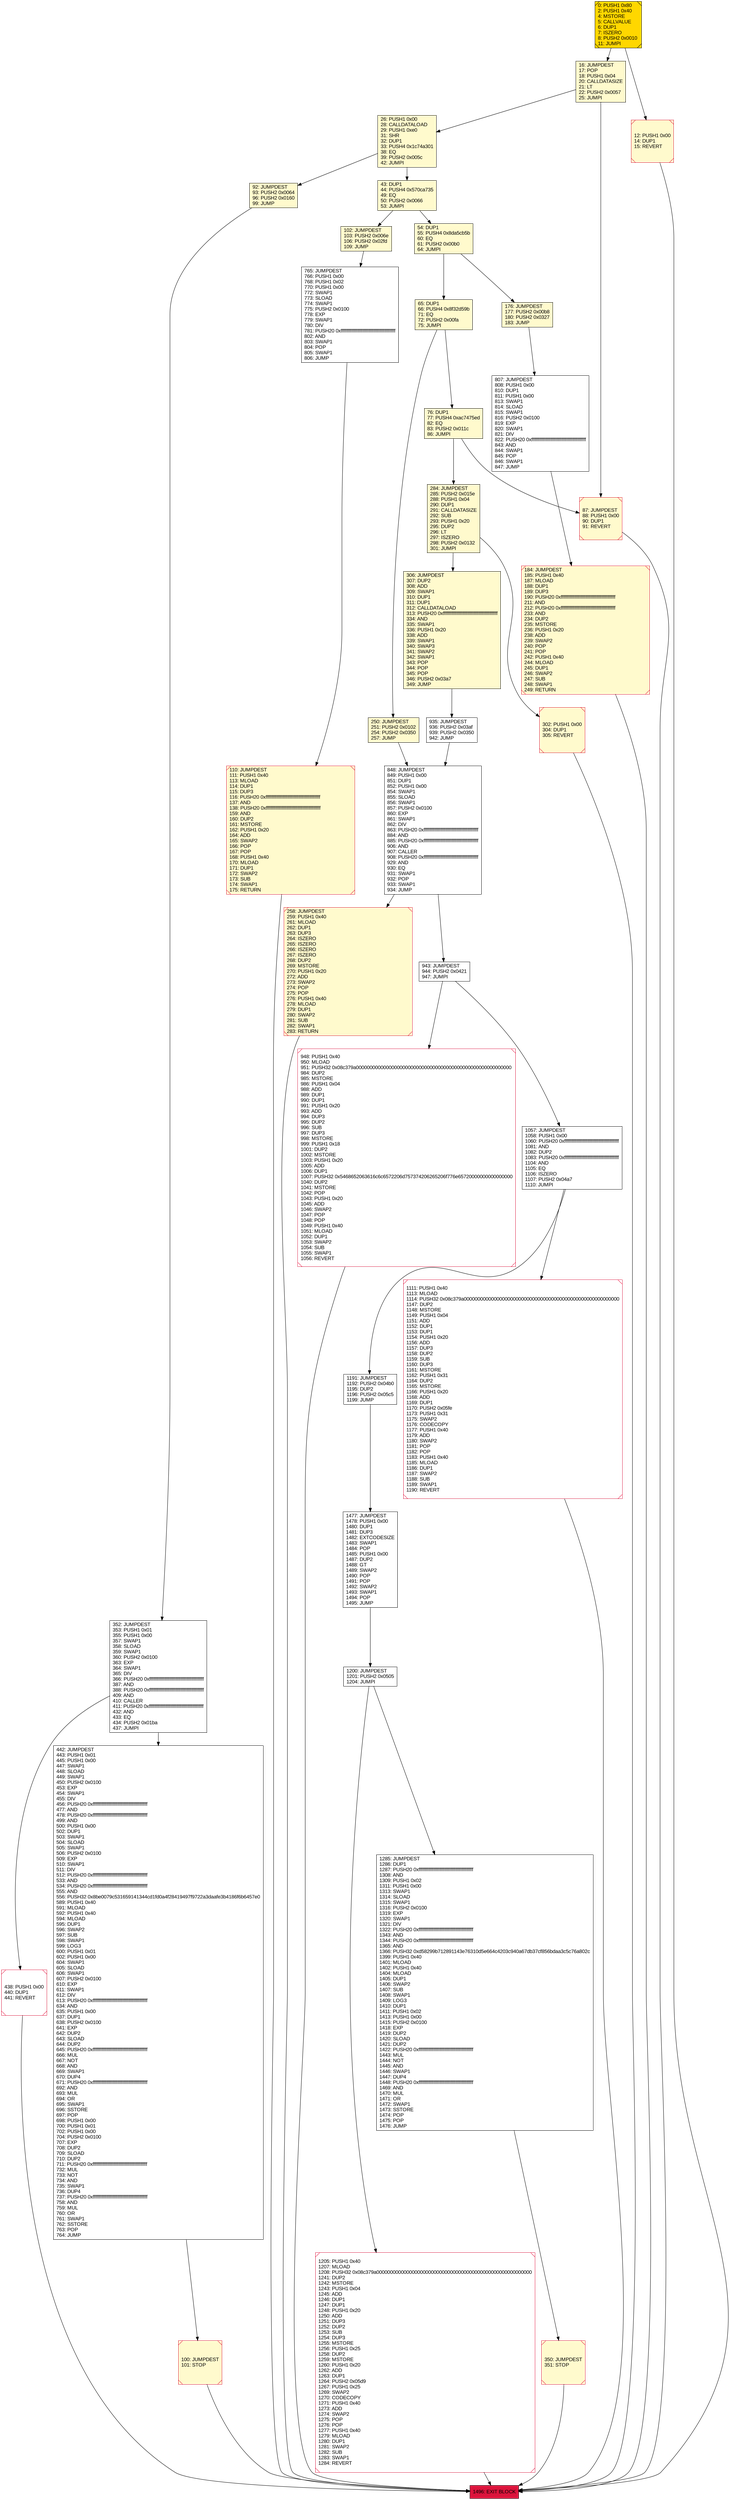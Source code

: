 digraph G {
bgcolor=transparent rankdir=UD;
node [shape=box style=filled color=black fillcolor=white fontname=arial fontcolor=black];
54 [label="54: DUP1\l55: PUSH4 0x8da5cb5b\l60: EQ\l61: PUSH2 0x00b0\l64: JUMPI\l" fillcolor=lemonchiffon ];
1205 [label="1205: PUSH1 0x40\l1207: MLOAD\l1208: PUSH32 0x08c379a000000000000000000000000000000000000000000000000000000000\l1241: DUP2\l1242: MSTORE\l1243: PUSH1 0x04\l1245: ADD\l1246: DUP1\l1247: DUP1\l1248: PUSH1 0x20\l1250: ADD\l1251: DUP3\l1252: DUP2\l1253: SUB\l1254: DUP3\l1255: MSTORE\l1256: PUSH1 0x25\l1258: DUP2\l1259: MSTORE\l1260: PUSH1 0x20\l1262: ADD\l1263: DUP1\l1264: PUSH2 0x05d9\l1267: PUSH1 0x25\l1269: SWAP2\l1270: CODECOPY\l1271: PUSH1 0x40\l1273: ADD\l1274: SWAP2\l1275: POP\l1276: POP\l1277: PUSH1 0x40\l1279: MLOAD\l1280: DUP1\l1281: SWAP2\l1282: SUB\l1283: SWAP1\l1284: REVERT\l" shape=Msquare color=crimson ];
176 [label="176: JUMPDEST\l177: PUSH2 0x00b8\l180: PUSH2 0x0327\l183: JUMP\l" fillcolor=lemonchiffon ];
76 [label="76: DUP1\l77: PUSH4 0xac7475ed\l82: EQ\l83: PUSH2 0x011c\l86: JUMPI\l" fillcolor=lemonchiffon ];
1285 [label="1285: JUMPDEST\l1286: DUP1\l1287: PUSH20 0xffffffffffffffffffffffffffffffffffffffff\l1308: AND\l1309: PUSH1 0x02\l1311: PUSH1 0x00\l1313: SWAP1\l1314: SLOAD\l1315: SWAP1\l1316: PUSH2 0x0100\l1319: EXP\l1320: SWAP1\l1321: DIV\l1322: PUSH20 0xffffffffffffffffffffffffffffffffffffffff\l1343: AND\l1344: PUSH20 0xffffffffffffffffffffffffffffffffffffffff\l1365: AND\l1366: PUSH32 0xd58299b712891143e76310d5e664c4203c940a67db37cf856bdaa3c5c76a802c\l1399: PUSH1 0x40\l1401: MLOAD\l1402: PUSH1 0x40\l1404: MLOAD\l1405: DUP1\l1406: SWAP2\l1407: SUB\l1408: SWAP1\l1409: LOG3\l1410: DUP1\l1411: PUSH1 0x02\l1413: PUSH1 0x00\l1415: PUSH2 0x0100\l1418: EXP\l1419: DUP2\l1420: SLOAD\l1421: DUP2\l1422: PUSH20 0xffffffffffffffffffffffffffffffffffffffff\l1443: MUL\l1444: NOT\l1445: AND\l1446: SWAP1\l1447: DUP4\l1448: PUSH20 0xffffffffffffffffffffffffffffffffffffffff\l1469: AND\l1470: MUL\l1471: OR\l1472: SWAP1\l1473: SSTORE\l1474: POP\l1475: POP\l1476: JUMP\l" ];
352 [label="352: JUMPDEST\l353: PUSH1 0x01\l355: PUSH1 0x00\l357: SWAP1\l358: SLOAD\l359: SWAP1\l360: PUSH2 0x0100\l363: EXP\l364: SWAP1\l365: DIV\l366: PUSH20 0xffffffffffffffffffffffffffffffffffffffff\l387: AND\l388: PUSH20 0xffffffffffffffffffffffffffffffffffffffff\l409: AND\l410: CALLER\l411: PUSH20 0xffffffffffffffffffffffffffffffffffffffff\l432: AND\l433: EQ\l434: PUSH2 0x01ba\l437: JUMPI\l" ];
350 [label="350: JUMPDEST\l351: STOP\l" fillcolor=lemonchiffon shape=Msquare color=crimson ];
43 [label="43: DUP1\l44: PUSH4 0x570ca735\l49: EQ\l50: PUSH2 0x0066\l53: JUMPI\l" fillcolor=lemonchiffon ];
306 [label="306: JUMPDEST\l307: DUP2\l308: ADD\l309: SWAP1\l310: DUP1\l311: DUP1\l312: CALLDATALOAD\l313: PUSH20 0xffffffffffffffffffffffffffffffffffffffff\l334: AND\l335: SWAP1\l336: PUSH1 0x20\l338: ADD\l339: SWAP1\l340: SWAP3\l341: SWAP2\l342: SWAP1\l343: POP\l344: POP\l345: POP\l346: PUSH2 0x03a7\l349: JUMP\l" fillcolor=lemonchiffon ];
302 [label="302: PUSH1 0x00\l304: DUP1\l305: REVERT\l" fillcolor=lemonchiffon shape=Msquare color=crimson ];
948 [label="948: PUSH1 0x40\l950: MLOAD\l951: PUSH32 0x08c379a000000000000000000000000000000000000000000000000000000000\l984: DUP2\l985: MSTORE\l986: PUSH1 0x04\l988: ADD\l989: DUP1\l990: DUP1\l991: PUSH1 0x20\l993: ADD\l994: DUP3\l995: DUP2\l996: SUB\l997: DUP3\l998: MSTORE\l999: PUSH1 0x18\l1001: DUP2\l1002: MSTORE\l1003: PUSH1 0x20\l1005: ADD\l1006: DUP1\l1007: PUSH32 0x5468652063616c6c6572206d757374206265206f776e65720000000000000000\l1040: DUP2\l1041: MSTORE\l1042: POP\l1043: PUSH1 0x20\l1045: ADD\l1046: SWAP2\l1047: POP\l1048: POP\l1049: PUSH1 0x40\l1051: MLOAD\l1052: DUP1\l1053: SWAP2\l1054: SUB\l1055: SWAP1\l1056: REVERT\l" shape=Msquare color=crimson ];
1191 [label="1191: JUMPDEST\l1192: PUSH2 0x04b0\l1195: DUP2\l1196: PUSH2 0x05c5\l1199: JUMP\l" ];
87 [label="87: JUMPDEST\l88: PUSH1 0x00\l90: DUP1\l91: REVERT\l" fillcolor=lemonchiffon shape=Msquare color=crimson ];
102 [label="102: JUMPDEST\l103: PUSH2 0x006e\l106: PUSH2 0x02fd\l109: JUMP\l" fillcolor=lemonchiffon ];
943 [label="943: JUMPDEST\l944: PUSH2 0x0421\l947: JUMPI\l" ];
438 [label="438: PUSH1 0x00\l440: DUP1\l441: REVERT\l" shape=Msquare color=crimson ];
1057 [label="1057: JUMPDEST\l1058: PUSH1 0x00\l1060: PUSH20 0xffffffffffffffffffffffffffffffffffffffff\l1081: AND\l1082: DUP2\l1083: PUSH20 0xffffffffffffffffffffffffffffffffffffffff\l1104: AND\l1105: EQ\l1106: ISZERO\l1107: PUSH2 0x04a7\l1110: JUMPI\l" ];
1496 [label="1496: EXIT BLOCK\l" fillcolor=crimson ];
250 [label="250: JUMPDEST\l251: PUSH2 0x0102\l254: PUSH2 0x0350\l257: JUMP\l" fillcolor=lemonchiffon ];
0 [label="0: PUSH1 0x80\l2: PUSH1 0x40\l4: MSTORE\l5: CALLVALUE\l6: DUP1\l7: ISZERO\l8: PUSH2 0x0010\l11: JUMPI\l" fillcolor=lemonchiffon shape=Msquare fillcolor=gold ];
1111 [label="1111: PUSH1 0x40\l1113: MLOAD\l1114: PUSH32 0x08c379a000000000000000000000000000000000000000000000000000000000\l1147: DUP2\l1148: MSTORE\l1149: PUSH1 0x04\l1151: ADD\l1152: DUP1\l1153: DUP1\l1154: PUSH1 0x20\l1156: ADD\l1157: DUP3\l1158: DUP2\l1159: SUB\l1160: DUP3\l1161: MSTORE\l1162: PUSH1 0x31\l1164: DUP2\l1165: MSTORE\l1166: PUSH1 0x20\l1168: ADD\l1169: DUP1\l1170: PUSH2 0x05fe\l1173: PUSH1 0x31\l1175: SWAP2\l1176: CODECOPY\l1177: PUSH1 0x40\l1179: ADD\l1180: SWAP2\l1181: POP\l1182: POP\l1183: PUSH1 0x40\l1185: MLOAD\l1186: DUP1\l1187: SWAP2\l1188: SUB\l1189: SWAP1\l1190: REVERT\l" shape=Msquare color=crimson ];
1200 [label="1200: JUMPDEST\l1201: PUSH2 0x0505\l1204: JUMPI\l" ];
16 [label="16: JUMPDEST\l17: POP\l18: PUSH1 0x04\l20: CALLDATASIZE\l21: LT\l22: PUSH2 0x0057\l25: JUMPI\l" fillcolor=lemonchiffon ];
92 [label="92: JUMPDEST\l93: PUSH2 0x0064\l96: PUSH2 0x0160\l99: JUMP\l" fillcolor=lemonchiffon ];
26 [label="26: PUSH1 0x00\l28: CALLDATALOAD\l29: PUSH1 0xe0\l31: SHR\l32: DUP1\l33: PUSH4 0x1c74a301\l38: EQ\l39: PUSH2 0x005c\l42: JUMPI\l" fillcolor=lemonchiffon ];
765 [label="765: JUMPDEST\l766: PUSH1 0x00\l768: PUSH1 0x02\l770: PUSH1 0x00\l772: SWAP1\l773: SLOAD\l774: SWAP1\l775: PUSH2 0x0100\l778: EXP\l779: SWAP1\l780: DIV\l781: PUSH20 0xffffffffffffffffffffffffffffffffffffffff\l802: AND\l803: SWAP1\l804: POP\l805: SWAP1\l806: JUMP\l" ];
184 [label="184: JUMPDEST\l185: PUSH1 0x40\l187: MLOAD\l188: DUP1\l189: DUP3\l190: PUSH20 0xffffffffffffffffffffffffffffffffffffffff\l211: AND\l212: PUSH20 0xffffffffffffffffffffffffffffffffffffffff\l233: AND\l234: DUP2\l235: MSTORE\l236: PUSH1 0x20\l238: ADD\l239: SWAP2\l240: POP\l241: POP\l242: PUSH1 0x40\l244: MLOAD\l245: DUP1\l246: SWAP2\l247: SUB\l248: SWAP1\l249: RETURN\l" fillcolor=lemonchiffon shape=Msquare color=crimson ];
935 [label="935: JUMPDEST\l936: PUSH2 0x03af\l939: PUSH2 0x0350\l942: JUMP\l" ];
12 [label="12: PUSH1 0x00\l14: DUP1\l15: REVERT\l" fillcolor=lemonchiffon shape=Msquare color=crimson ];
848 [label="848: JUMPDEST\l849: PUSH1 0x00\l851: DUP1\l852: PUSH1 0x00\l854: SWAP1\l855: SLOAD\l856: SWAP1\l857: PUSH2 0x0100\l860: EXP\l861: SWAP1\l862: DIV\l863: PUSH20 0xffffffffffffffffffffffffffffffffffffffff\l884: AND\l885: PUSH20 0xffffffffffffffffffffffffffffffffffffffff\l906: AND\l907: CALLER\l908: PUSH20 0xffffffffffffffffffffffffffffffffffffffff\l929: AND\l930: EQ\l931: SWAP1\l932: POP\l933: SWAP1\l934: JUMP\l" ];
284 [label="284: JUMPDEST\l285: PUSH2 0x015e\l288: PUSH1 0x04\l290: DUP1\l291: CALLDATASIZE\l292: SUB\l293: PUSH1 0x20\l295: DUP2\l296: LT\l297: ISZERO\l298: PUSH2 0x0132\l301: JUMPI\l" fillcolor=lemonchiffon ];
100 [label="100: JUMPDEST\l101: STOP\l" fillcolor=lemonchiffon shape=Msquare color=crimson ];
65 [label="65: DUP1\l66: PUSH4 0x8f32d59b\l71: EQ\l72: PUSH2 0x00fa\l75: JUMPI\l" fillcolor=lemonchiffon ];
807 [label="807: JUMPDEST\l808: PUSH1 0x00\l810: DUP1\l811: PUSH1 0x00\l813: SWAP1\l814: SLOAD\l815: SWAP1\l816: PUSH2 0x0100\l819: EXP\l820: SWAP1\l821: DIV\l822: PUSH20 0xffffffffffffffffffffffffffffffffffffffff\l843: AND\l844: SWAP1\l845: POP\l846: SWAP1\l847: JUMP\l" ];
1477 [label="1477: JUMPDEST\l1478: PUSH1 0x00\l1480: DUP1\l1481: DUP3\l1482: EXTCODESIZE\l1483: SWAP1\l1484: POP\l1485: PUSH1 0x00\l1487: DUP2\l1488: GT\l1489: SWAP2\l1490: POP\l1491: POP\l1492: SWAP2\l1493: SWAP1\l1494: POP\l1495: JUMP\l" ];
442 [label="442: JUMPDEST\l443: PUSH1 0x01\l445: PUSH1 0x00\l447: SWAP1\l448: SLOAD\l449: SWAP1\l450: PUSH2 0x0100\l453: EXP\l454: SWAP1\l455: DIV\l456: PUSH20 0xffffffffffffffffffffffffffffffffffffffff\l477: AND\l478: PUSH20 0xffffffffffffffffffffffffffffffffffffffff\l499: AND\l500: PUSH1 0x00\l502: DUP1\l503: SWAP1\l504: SLOAD\l505: SWAP1\l506: PUSH2 0x0100\l509: EXP\l510: SWAP1\l511: DIV\l512: PUSH20 0xffffffffffffffffffffffffffffffffffffffff\l533: AND\l534: PUSH20 0xffffffffffffffffffffffffffffffffffffffff\l555: AND\l556: PUSH32 0x8be0079c531659141344cd1fd0a4f28419497f9722a3daafe3b4186f6b6457e0\l589: PUSH1 0x40\l591: MLOAD\l592: PUSH1 0x40\l594: MLOAD\l595: DUP1\l596: SWAP2\l597: SUB\l598: SWAP1\l599: LOG3\l600: PUSH1 0x01\l602: PUSH1 0x00\l604: SWAP1\l605: SLOAD\l606: SWAP1\l607: PUSH2 0x0100\l610: EXP\l611: SWAP1\l612: DIV\l613: PUSH20 0xffffffffffffffffffffffffffffffffffffffff\l634: AND\l635: PUSH1 0x00\l637: DUP1\l638: PUSH2 0x0100\l641: EXP\l642: DUP2\l643: SLOAD\l644: DUP2\l645: PUSH20 0xffffffffffffffffffffffffffffffffffffffff\l666: MUL\l667: NOT\l668: AND\l669: SWAP1\l670: DUP4\l671: PUSH20 0xffffffffffffffffffffffffffffffffffffffff\l692: AND\l693: MUL\l694: OR\l695: SWAP1\l696: SSTORE\l697: POP\l698: PUSH1 0x00\l700: PUSH1 0x01\l702: PUSH1 0x00\l704: PUSH2 0x0100\l707: EXP\l708: DUP2\l709: SLOAD\l710: DUP2\l711: PUSH20 0xffffffffffffffffffffffffffffffffffffffff\l732: MUL\l733: NOT\l734: AND\l735: SWAP1\l736: DUP4\l737: PUSH20 0xffffffffffffffffffffffffffffffffffffffff\l758: AND\l759: MUL\l760: OR\l761: SWAP1\l762: SSTORE\l763: POP\l764: JUMP\l" ];
110 [label="110: JUMPDEST\l111: PUSH1 0x40\l113: MLOAD\l114: DUP1\l115: DUP3\l116: PUSH20 0xffffffffffffffffffffffffffffffffffffffff\l137: AND\l138: PUSH20 0xffffffffffffffffffffffffffffffffffffffff\l159: AND\l160: DUP2\l161: MSTORE\l162: PUSH1 0x20\l164: ADD\l165: SWAP2\l166: POP\l167: POP\l168: PUSH1 0x40\l170: MLOAD\l171: DUP1\l172: SWAP2\l173: SUB\l174: SWAP1\l175: RETURN\l" fillcolor=lemonchiffon shape=Msquare color=crimson ];
258 [label="258: JUMPDEST\l259: PUSH1 0x40\l261: MLOAD\l262: DUP1\l263: DUP3\l264: ISZERO\l265: ISZERO\l266: ISZERO\l267: ISZERO\l268: DUP2\l269: MSTORE\l270: PUSH1 0x20\l272: ADD\l273: SWAP2\l274: POP\l275: POP\l276: PUSH1 0x40\l278: MLOAD\l279: DUP1\l280: SWAP2\l281: SUB\l282: SWAP1\l283: RETURN\l" fillcolor=lemonchiffon shape=Msquare color=crimson ];
16 -> 26;
26 -> 92;
54 -> 176;
935 -> 848;
1057 -> 1191;
1111 -> 1496;
1057 -> 1111;
87 -> 1496;
350 -> 1496;
1477 -> 1200;
765 -> 110;
43 -> 102;
943 -> 948;
352 -> 438;
284 -> 302;
26 -> 43;
1191 -> 1477;
306 -> 935;
100 -> 1496;
76 -> 284;
54 -> 65;
184 -> 1496;
352 -> 442;
0 -> 12;
65 -> 76;
176 -> 807;
250 -> 848;
16 -> 87;
943 -> 1057;
1285 -> 350;
43 -> 54;
442 -> 100;
438 -> 1496;
848 -> 258;
76 -> 87;
302 -> 1496;
948 -> 1496;
807 -> 184;
1205 -> 1496;
92 -> 352;
284 -> 306;
110 -> 1496;
258 -> 1496;
1200 -> 1205;
65 -> 250;
1200 -> 1285;
0 -> 16;
12 -> 1496;
848 -> 943;
102 -> 765;
}